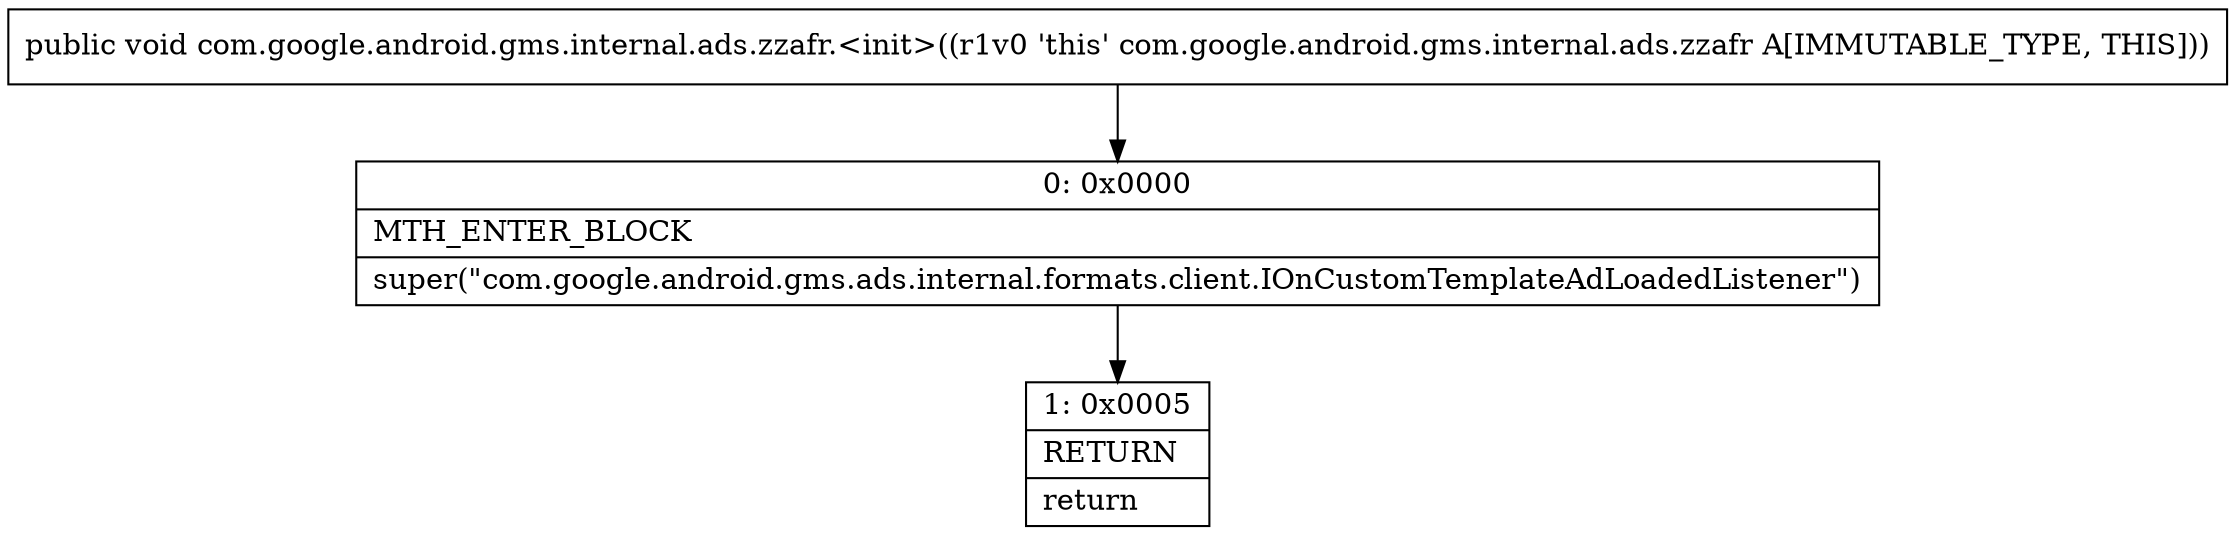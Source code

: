 digraph "CFG forcom.google.android.gms.internal.ads.zzafr.\<init\>()V" {
Node_0 [shape=record,label="{0\:\ 0x0000|MTH_ENTER_BLOCK\l|super(\"com.google.android.gms.ads.internal.formats.client.IOnCustomTemplateAdLoadedListener\")\l}"];
Node_1 [shape=record,label="{1\:\ 0x0005|RETURN\l|return\l}"];
MethodNode[shape=record,label="{public void com.google.android.gms.internal.ads.zzafr.\<init\>((r1v0 'this' com.google.android.gms.internal.ads.zzafr A[IMMUTABLE_TYPE, THIS])) }"];
MethodNode -> Node_0;
Node_0 -> Node_1;
}

